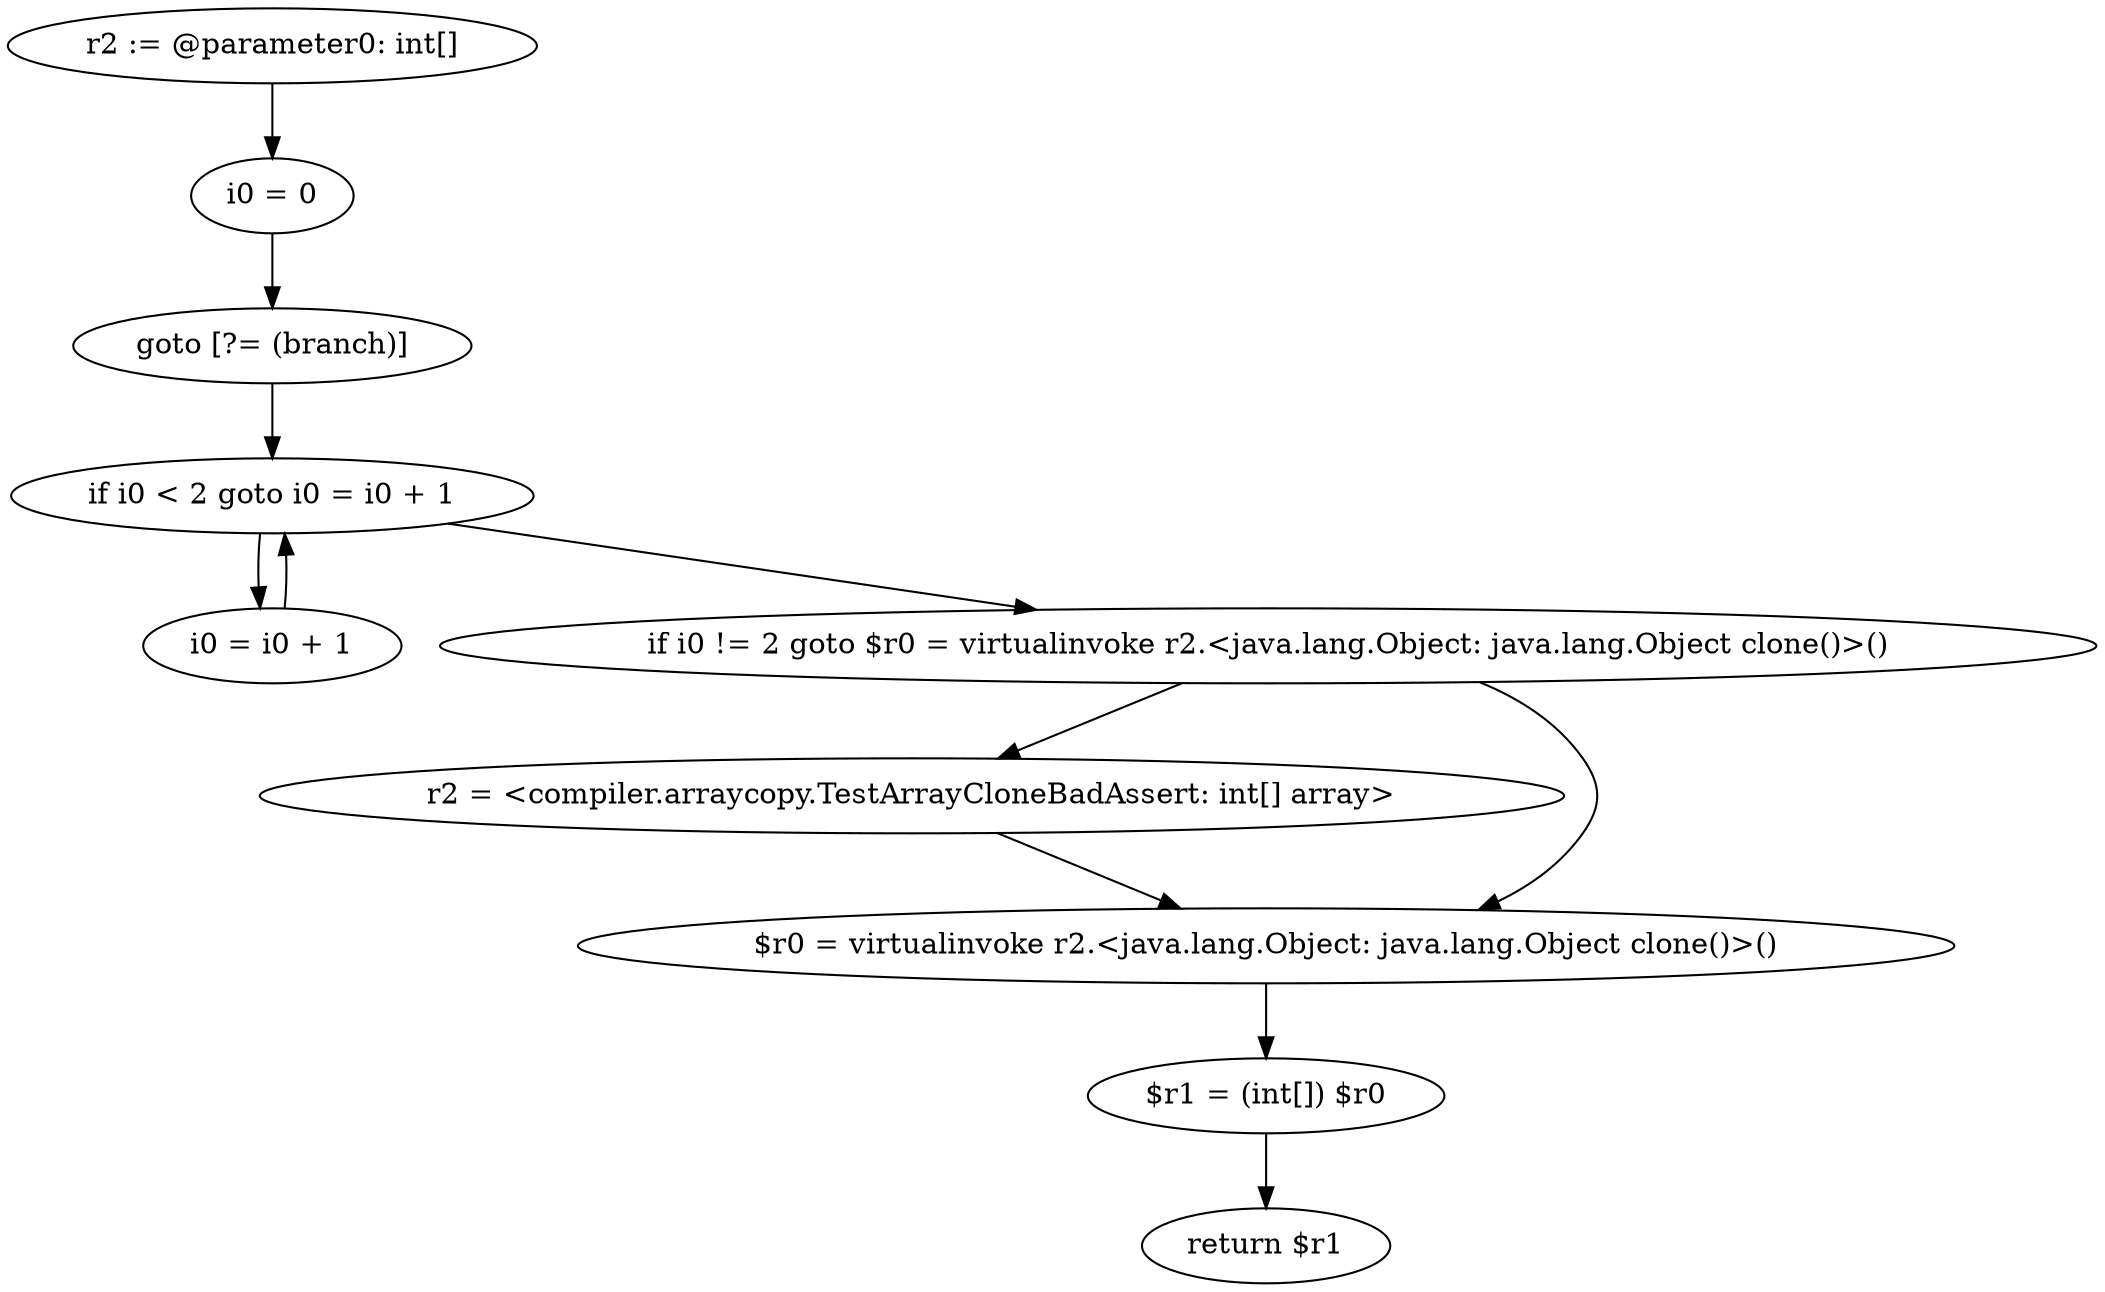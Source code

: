 digraph "unitGraph" {
    "r2 := @parameter0: int[]"
    "i0 = 0"
    "goto [?= (branch)]"
    "i0 = i0 + 1"
    "if i0 < 2 goto i0 = i0 + 1"
    "if i0 != 2 goto $r0 = virtualinvoke r2.<java.lang.Object: java.lang.Object clone()>()"
    "r2 = <compiler.arraycopy.TestArrayCloneBadAssert: int[] array>"
    "$r0 = virtualinvoke r2.<java.lang.Object: java.lang.Object clone()>()"
    "$r1 = (int[]) $r0"
    "return $r1"
    "r2 := @parameter0: int[]"->"i0 = 0";
    "i0 = 0"->"goto [?= (branch)]";
    "goto [?= (branch)]"->"if i0 < 2 goto i0 = i0 + 1";
    "i0 = i0 + 1"->"if i0 < 2 goto i0 = i0 + 1";
    "if i0 < 2 goto i0 = i0 + 1"->"if i0 != 2 goto $r0 = virtualinvoke r2.<java.lang.Object: java.lang.Object clone()>()";
    "if i0 < 2 goto i0 = i0 + 1"->"i0 = i0 + 1";
    "if i0 != 2 goto $r0 = virtualinvoke r2.<java.lang.Object: java.lang.Object clone()>()"->"r2 = <compiler.arraycopy.TestArrayCloneBadAssert: int[] array>";
    "if i0 != 2 goto $r0 = virtualinvoke r2.<java.lang.Object: java.lang.Object clone()>()"->"$r0 = virtualinvoke r2.<java.lang.Object: java.lang.Object clone()>()";
    "r2 = <compiler.arraycopy.TestArrayCloneBadAssert: int[] array>"->"$r0 = virtualinvoke r2.<java.lang.Object: java.lang.Object clone()>()";
    "$r0 = virtualinvoke r2.<java.lang.Object: java.lang.Object clone()>()"->"$r1 = (int[]) $r0";
    "$r1 = (int[]) $r0"->"return $r1";
}

